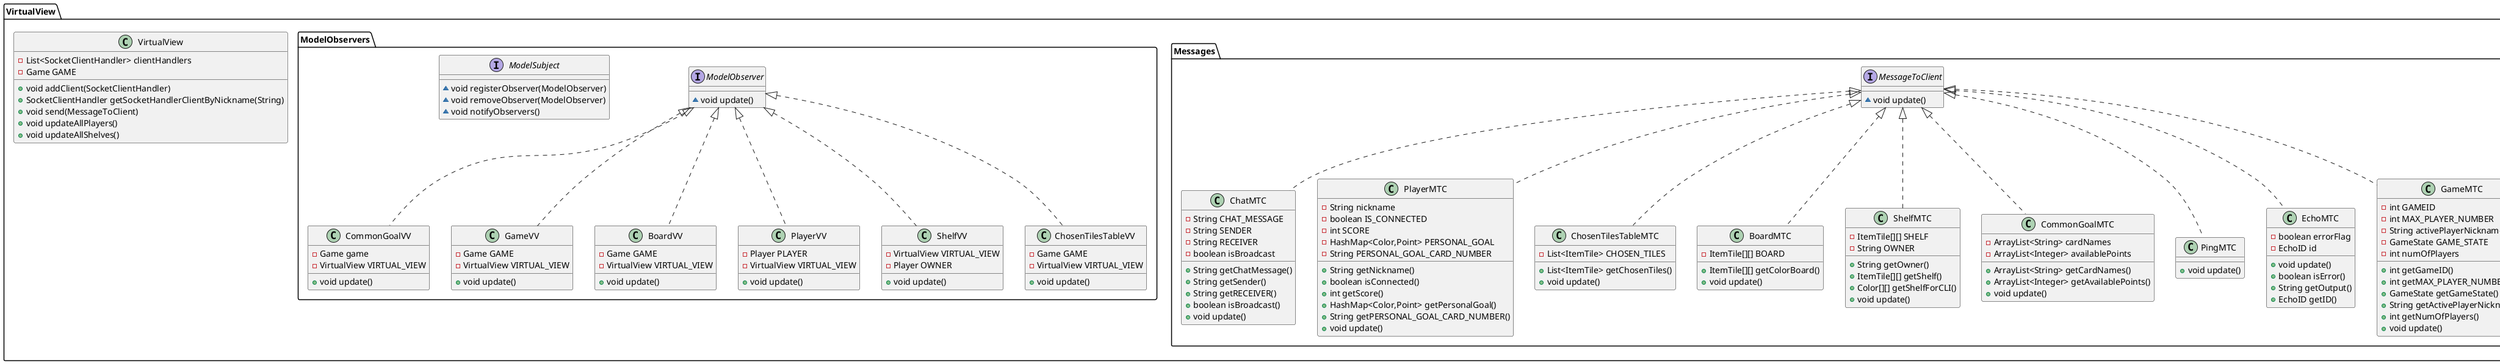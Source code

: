 @startuml
class VirtualView.Messages.ChatMTC {
- String CHAT_MESSAGE
- String SENDER
- String RECEIVER
- boolean isBroadcast
+ String getChatMessage()
+ String getSender()
+ String getRECEIVER()
+ boolean isBroadcast()
+ void update()
}
class VirtualView.Messages.PlayerMTC {
- String nickname
- boolean IS_CONNECTED
- int SCORE
- HashMap<Color,Point> PERSONAL_GOAL
- String PERSONAL_GOAL_CARD_NUMBER
+ String getNickname()
+ boolean isConnected()
+ int getScore()
+ HashMap<Color,Point> getPersonalGoal()
+ String getPERSONAL_GOAL_CARD_NUMBER()
+ void update()
}
class VirtualView.Messages.ChosenTilesTableMTC {
- List<ItemTile> CHOSEN_TILES
+ List<ItemTile> getChosenTiles()
+ void update()
}
class VirtualView.Messages.BoardMTC {
- ItemTile[][] BOARD
+ ItemTile[][] getColorBoard()
+ void update()
}
class VirtualView.VirtualView {
- List<SocketClientHandler> clientHandlers
- Game GAME
+ void addClient(SocketClientHandler)
+ SocketClientHandler getSocketHandlerClientByNickname(String)
+ void send(MessageToClient)
+ void updateAllPlayers()
+ void updateAllShelves()
}
interface VirtualView.ModelObservers.ModelObserver {
~ void update()
}
class VirtualView.ModelObservers.CommonGoalVV {
- Game game
- VirtualView VIRTUAL_VIEW
+ void update()
}
class VirtualView.ModelObservers.GameVV {
- Game GAME
- VirtualView VIRTUAL_VIEW
+ void update()
}
class VirtualView.Messages.ShelfMTC {
- ItemTile[][] SHELF
- String OWNER
+ String getOwner()
+ ItemTile[][] getShelf()
+ Color[][] getShelfForCLI()
+ void update()
}
class VirtualView.ModelObservers.BoardVV {
- Game GAME
- VirtualView VIRTUAL_VIEW
+ void update()
}
class VirtualView.Messages.CommonGoalMTC {
- ArrayList<String> cardNames
- ArrayList<Integer> availablePoints
+ ArrayList<String> getCardNames()
+ ArrayList<Integer> getAvailablePoints()
+ void update()
}
class VirtualView.Messages.PingMTC {
+ void update()
}
class VirtualView.ModelObservers.PlayerVV {
- Player PLAYER
- VirtualView VIRTUAL_VIEW
+ void update()
}
class VirtualView.Messages.EchoMTC {
- boolean errorFlag
- EchoID id
+ void update()
+ boolean isError()
+ String getOutput()
+ EchoID getID()
}
interface VirtualView.Messages.MessageToClient {
~ void update()
}
class VirtualView.ModelObservers.ShelfVV {
- VirtualView VIRTUAL_VIEW
- Player OWNER
+ void update()
}
class VirtualView.ModelObservers.ChosenTilesTableVV {
- Game GAME
- VirtualView VIRTUAL_VIEW
+ void update()
}
interface VirtualView.ModelObservers.ModelSubject {
~ void registerObserver(ModelObserver)
~ void removeObserver(ModelObserver)
~ void notifyObservers()
}
class VirtualView.Messages.GameMTC {
- int GAMEID
- int MAX_PLAYER_NUMBER
- String activePlayerNickname
- GameState GAME_STATE
- int numOfPlayers
+ int getGameID()
+ int getMAX_PLAYER_NUMBER()
+ GameState getGameState()
+ String getActivePlayerNickname()
+ int getNumOfPlayers()
+ void update()
}


VirtualView.Messages.MessageToClient <|.. VirtualView.Messages.ChatMTC
VirtualView.Messages.MessageToClient <|.. VirtualView.Messages.PlayerMTC
VirtualView.Messages.MessageToClient <|.. VirtualView.Messages.ChosenTilesTableMTC
VirtualView.Messages.MessageToClient <|.. VirtualView.Messages.BoardMTC
VirtualView.ModelObservers.ModelObserver <|.. VirtualView.ModelObservers.CommonGoalVV
VirtualView.ModelObservers.ModelObserver <|.. VirtualView.ModelObservers.GameVV
VirtualView.Messages.MessageToClient <|.. VirtualView.Messages.ShelfMTC
VirtualView.ModelObservers.ModelObserver <|.. VirtualView.ModelObservers.BoardVV
VirtualView.Messages.MessageToClient <|.. VirtualView.Messages.CommonGoalMTC
VirtualView.Messages.MessageToClient <|.. VirtualView.Messages.PingMTC
VirtualView.ModelObservers.ModelObserver <|.. VirtualView.ModelObservers.PlayerVV
VirtualView.Messages.MessageToClient <|.. VirtualView.Messages.EchoMTC
VirtualView.ModelObservers.ModelObserver <|.. VirtualView.ModelObservers.ShelfVV
VirtualView.ModelObservers.ModelObserver <|.. VirtualView.ModelObservers.ChosenTilesTableVV
VirtualView.Messages.MessageToClient <|.. VirtualView.Messages.GameMTC
@enduml